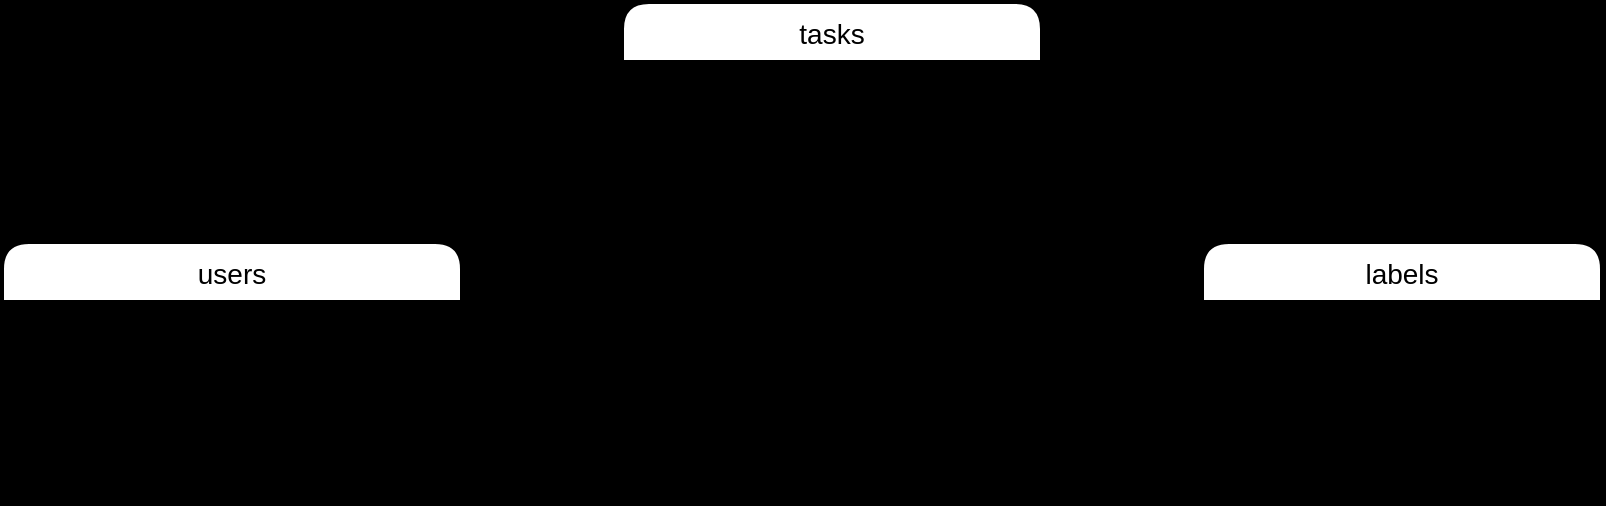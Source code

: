 <mxfile>
    <diagram id="-mxKXVDNTNyYFYQwvRDp" name="ページ1">
        <mxGraphModel dx="1632" dy="576" grid="1" gridSize="10" guides="1" tooltips="1" connect="1" arrows="1" fold="1" page="1" pageScale="1" pageWidth="827" pageHeight="1169" background="#000000" math="0" shadow="0">
            <root>
                <mxCell id="0"/>
                <mxCell id="1" parent="0"/>
                <mxCell id="2" value="tasks" style="swimlane;childLayout=stackLayout;horizontal=1;startSize=30;horizontalStack=0;rounded=1;fontSize=14;fontStyle=0;strokeWidth=2;resizeParent=0;resizeLast=1;shadow=0;dashed=0;align=center;" parent="1" vertex="1">
                    <mxGeometry x="300" y="180" width="210" height="130" as="geometry"/>
                </mxCell>
                <mxCell id="3" value="string &quot;title&quot;&#10;string &quot;content&quot;&#10;datetime &quot;created_at&quot;&#10;datetime &quot;updated_at&quot;&#10;add_foreign_key &quot;tasks&quot;, &quot;users&quot;&#10;add_foreign_key &quot;taskss&quot;, &quot;lavels&quot;" style="align=left;strokeColor=none;fillColor=none;spacingLeft=4;fontSize=12;verticalAlign=top;resizable=0;rotatable=0;part=1;" parent="2" vertex="1">
                    <mxGeometry y="30" width="210" height="100" as="geometry"/>
                </mxCell>
                <mxCell id="4" value="users" style="swimlane;childLayout=stackLayout;horizontal=1;startSize=30;horizontalStack=0;rounded=1;fontSize=14;fontStyle=0;strokeWidth=2;resizeParent=0;resizeLast=1;shadow=0;dashed=0;align=center;" parent="1" vertex="1">
                    <mxGeometry x="-10" y="300" width="230" height="130" as="geometry"/>
                </mxCell>
                <mxCell id="5" value="string &quot;name&quot;&#10;string &quot;email&quot;&#10;string &quot;password_digest&quot;&#10;datetime &quot;created_at&quot;&#10;datetime &quot;updated_at&quot;&#10;add_foreign_key &quot;tasks&quot;, &quot;users&quot;" style="align=left;strokeColor=none;fillColor=none;spacingLeft=4;fontSize=12;verticalAlign=top;resizable=0;rotatable=0;part=1;" parent="4" vertex="1">
                    <mxGeometry y="30" width="230" height="100" as="geometry"/>
                </mxCell>
                <mxCell id="6" value="labels" style="swimlane;childLayout=stackLayout;horizontal=1;startSize=30;horizontalStack=0;rounded=1;fontSize=14;fontStyle=0;strokeWidth=2;resizeParent=0;resizeLast=1;shadow=0;dashed=0;align=center;" parent="1" vertex="1">
                    <mxGeometry x="590" y="300" width="200" height="120" as="geometry"/>
                </mxCell>
                <mxCell id="7" value="string &quot;content&quot;&#10;bigint &quot;user_id&quot;&#10;datetime &quot;created_at&quot;&#10;datetime &quot;updated_at&quot;&#10;add_foreign_key &quot;taskss&quot;, &quot;lavels&quot;&#10;" style="align=left;strokeColor=none;fillColor=none;spacingLeft=4;fontSize=12;verticalAlign=top;resizable=0;rotatable=0;part=1;" parent="6" vertex="1">
                    <mxGeometry y="30" width="200" height="90" as="geometry"/>
                </mxCell>
                <mxCell id="8" value="" style="edgeStyle=entityRelationEdgeStyle;fontSize=12;html=1;endArrow=ERmany;startArrow=ERmany;exitX=1;exitY=0.5;exitDx=0;exitDy=0;entryX=0;entryY=0.5;entryDx=0;entryDy=0;" parent="1" source="3" target="6" edge="1">
                    <mxGeometry width="100" height="100" relative="1" as="geometry">
                        <mxPoint x="490" y="300" as="sourcePoint"/>
                        <mxPoint x="590" y="200" as="targetPoint"/>
                    </mxGeometry>
                </mxCell>
                <mxCell id="11" value="" style="edgeStyle=entityRelationEdgeStyle;fontSize=12;html=1;endArrow=ERmany;entryX=1.022;entryY=0.38;entryDx=0;entryDy=0;exitX=0;exitY=0.5;exitDx=0;exitDy=0;entryPerimeter=0;" parent="1" source="3" target="5" edge="1">
                    <mxGeometry width="100" height="100" relative="1" as="geometry">
                        <mxPoint x="360" y="290" as="sourcePoint"/>
                        <mxPoint x="460" y="190" as="targetPoint"/>
                    </mxGeometry>
                </mxCell>
            </root>
        </mxGraphModel>
    </diagram>
</mxfile>